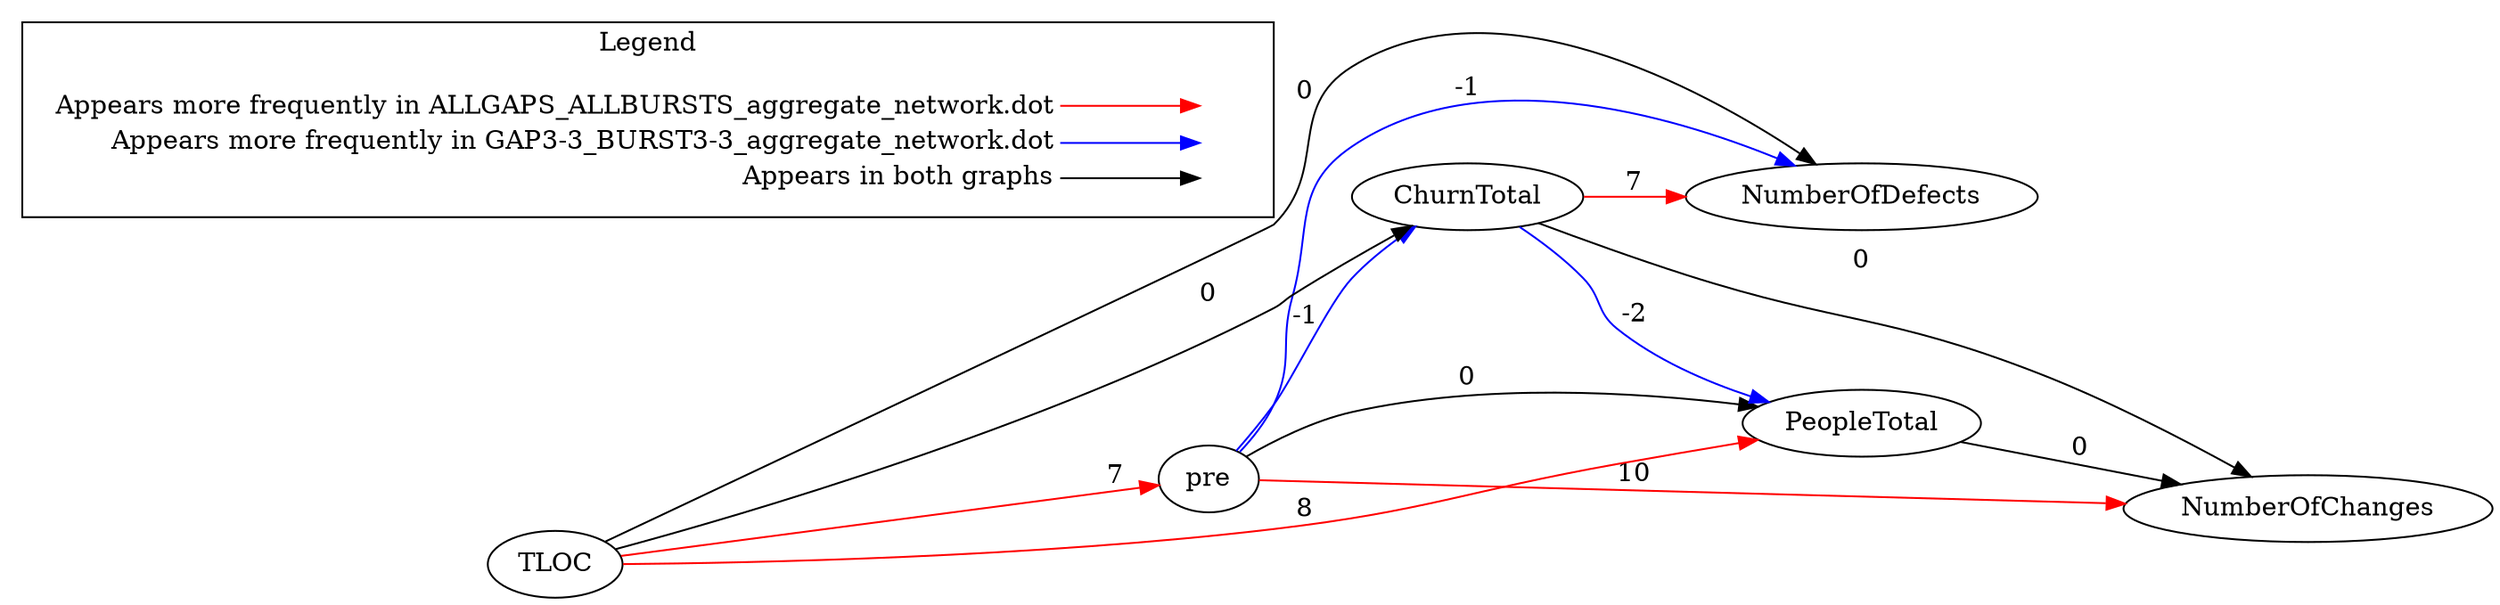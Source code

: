digraph {
pre -> NumberOfChanges[label="10",weight="10", color="red"];
TLOC -> PeopleTotal[label="8",weight="8", color="red"];
ChurnTotal -> NumberOfDefects[label="7",weight="7", color="red"];
TLOC -> pre[label="7",weight="7", color="red"];
PeopleTotal -> NumberOfChanges[label="0",weight="0", color="black"];
ChurnTotal -> NumberOfChanges[label="0",weight="0", color="black"];
pre -> PeopleTotal[label="0",weight="0", color="black"];
TLOC -> NumberOfDefects[label="0",weight="0", color="black"];
TLOC -> ChurnTotal[label="0",weight="0", color="black"];
pre -> ChurnTotal[label="-1",weight="-1", color="blue"];
pre -> NumberOfDefects[label="-1",weight="-1", color="blue"];
ChurnTotal -> PeopleTotal[label="-2",weight="-2", color="blue"];

  rankdir=LR
  node [shape=plaintext]
  subgraph cluster_01 { 
    label = "Legend";
    key [label=<<table border="0" cellpadding="2" cellspacing="0" cellborder="0">
      <tr><td align="right" port="i1">Appears more frequently in ALLGAPS_ALLBURSTS_aggregate_network.dot</td></tr>
      <tr><td align="right" port="i2">Appears more frequently in GAP3-3_BURST3-3_aggregate_network.dot</td></tr>
      <tr><td align="right" port="i3">Appears in both graphs</td></tr>
      </table>>]
    key2 [label=<<table border="0" cellpadding="2" cellspacing="0" cellborder="0">
      <tr><td port="i1">&nbsp;</td></tr>
      <tr><td port="i2">&nbsp;</td></tr>
      <tr><td port="i3">&nbsp;</td></tr>
      </table>>]
    key:i1:e -> key2:i1:w [color=red]
    key:i2:e -> key2:i2:w [color=blue]
    key:i3:e -> key2:i3:w [color=black]
  }
}